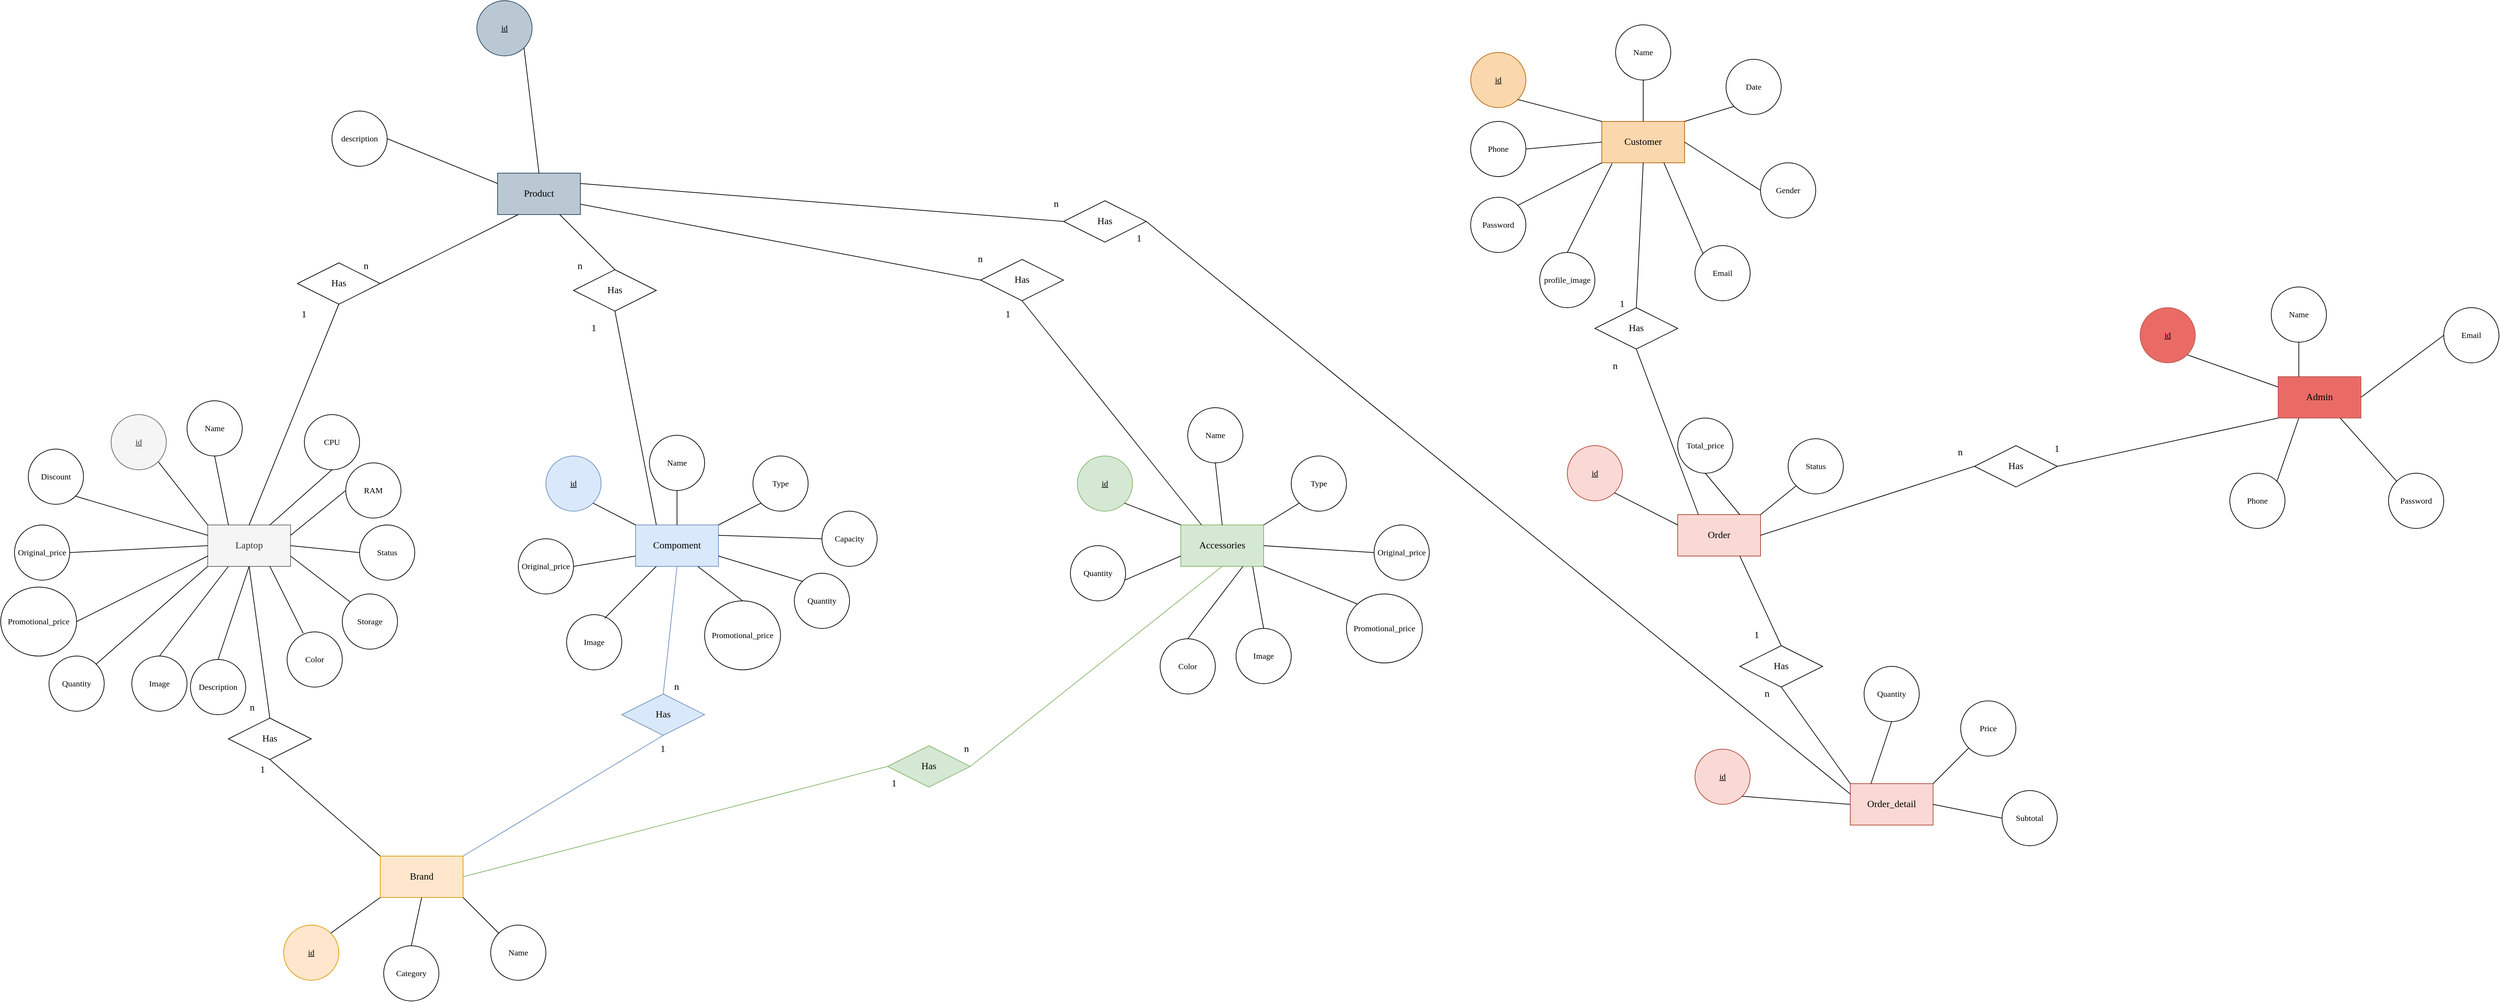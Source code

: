<mxfile version="26.2.14">
  <diagram name="Page-1" id="Sclz0jZE_Oql-sQ_gy0H">
    <mxGraphModel dx="4211" dy="2516" grid="1" gridSize="10" guides="1" tooltips="1" connect="1" arrows="1" fold="1" page="1" pageScale="1" pageWidth="850" pageHeight="1100" math="0" shadow="0">
      <root>
        <mxCell id="0" />
        <mxCell id="1" parent="0" />
        <mxCell id="-39aGfQmlGwq7Vqm4Gj2-2" value="Laptop" style="rounded=0;whiteSpace=wrap;html=1;fontFamily=Times New Roman;fontSize=14;fillColor=#f5f5f5;fontColor=#333333;strokeColor=#666666;" parent="1" vertex="1">
          <mxGeometry x="-620" y="620" width="120" height="60" as="geometry" />
        </mxCell>
        <mxCell id="-39aGfQmlGwq7Vqm4Gj2-3" value="Compoment" style="rounded=0;whiteSpace=wrap;html=1;fontFamily=Times New Roman;fontSize=14;fillColor=#dae8fc;strokeColor=#6c8ebf;" parent="1" vertex="1">
          <mxGeometry y="620" width="120" height="60" as="geometry" />
        </mxCell>
        <mxCell id="-39aGfQmlGwq7Vqm4Gj2-4" value="Accessories" style="rounded=0;whiteSpace=wrap;html=1;fontFamily=Times New Roman;fontSize=14;fillColor=#d5e8d4;strokeColor=#82b366;" parent="1" vertex="1">
          <mxGeometry x="790" y="620" width="120" height="60" as="geometry" />
        </mxCell>
        <mxCell id="-39aGfQmlGwq7Vqm4Gj2-5" value="Brand" style="rounded=0;whiteSpace=wrap;html=1;fontFamily=Times New Roman;fontSize=14;fillColor=#ffe6cc;strokeColor=#d79b00;" parent="1" vertex="1">
          <mxGeometry x="-370" y="1100" width="120" height="60" as="geometry" />
        </mxCell>
        <mxCell id="-39aGfQmlGwq7Vqm4Gj2-8" value="Customer" style="rounded=0;whiteSpace=wrap;html=1;fontFamily=Times New Roman;fontSize=14;fillColor=#fad7ac;strokeColor=#b46504;" parent="1" vertex="1">
          <mxGeometry x="1400" y="35" width="120" height="60" as="geometry" />
        </mxCell>
        <mxCell id="-39aGfQmlGwq7Vqm4Gj2-15" value="&lt;u&gt;id&lt;/u&gt;" style="ellipse;whiteSpace=wrap;html=1;align=center;fontFamily=Times New Roman;fillColor=#f5f5f5;fontColor=#333333;strokeColor=#666666;" parent="1" vertex="1">
          <mxGeometry x="-760" y="460" width="80" height="80" as="geometry" />
        </mxCell>
        <mxCell id="-39aGfQmlGwq7Vqm4Gj2-16" value="Name" style="ellipse;whiteSpace=wrap;html=1;align=center;fontFamily=Times New Roman;" parent="1" vertex="1">
          <mxGeometry x="-650" y="440" width="80" height="80" as="geometry" />
        </mxCell>
        <mxCell id="-39aGfQmlGwq7Vqm4Gj2-18" value="CPU" style="ellipse;whiteSpace=wrap;html=1;align=center;fontFamily=Times New Roman;" parent="1" vertex="1">
          <mxGeometry x="-480" y="460" width="80" height="80" as="geometry" />
        </mxCell>
        <mxCell id="-39aGfQmlGwq7Vqm4Gj2-19" value="RAM" style="ellipse;whiteSpace=wrap;html=1;align=center;fontFamily=Times New Roman;" parent="1" vertex="1">
          <mxGeometry x="-420" y="530" width="80" height="80" as="geometry" />
        </mxCell>
        <mxCell id="-39aGfQmlGwq7Vqm4Gj2-20" value="Storage" style="ellipse;whiteSpace=wrap;html=1;align=center;fontFamily=Times New Roman;" parent="1" vertex="1">
          <mxGeometry x="-425" y="720" width="80" height="80" as="geometry" />
        </mxCell>
        <mxCell id="-39aGfQmlGwq7Vqm4Gj2-21" value="Original_price" style="ellipse;whiteSpace=wrap;html=1;align=center;fontFamily=Times New Roman;" parent="1" vertex="1">
          <mxGeometry x="-900" y="620" width="80" height="80" as="geometry" />
        </mxCell>
        <mxCell id="-39aGfQmlGwq7Vqm4Gj2-22" value="Quantity" style="ellipse;whiteSpace=wrap;html=1;align=center;fontFamily=Times New Roman;" parent="1" vertex="1">
          <mxGeometry x="-850" y="810" width="80" height="80" as="geometry" />
        </mxCell>
        <mxCell id="-39aGfQmlGwq7Vqm4Gj2-23" value="&lt;u&gt;id&lt;/u&gt;" style="ellipse;whiteSpace=wrap;html=1;align=center;fontFamily=Times New Roman;fillColor=#dae8fc;strokeColor=#6c8ebf;" parent="1" vertex="1">
          <mxGeometry x="-130" y="520" width="80" height="80" as="geometry" />
        </mxCell>
        <mxCell id="-39aGfQmlGwq7Vqm4Gj2-24" value="Name" style="ellipse;whiteSpace=wrap;html=1;align=center;fontFamily=Times New Roman;" parent="1" vertex="1">
          <mxGeometry x="20" y="490" width="80" height="80" as="geometry" />
        </mxCell>
        <mxCell id="-39aGfQmlGwq7Vqm4Gj2-25" value="Type" style="ellipse;whiteSpace=wrap;html=1;align=center;fontFamily=Times New Roman;" parent="1" vertex="1">
          <mxGeometry x="170" y="520" width="80" height="80" as="geometry" />
        </mxCell>
        <mxCell id="-39aGfQmlGwq7Vqm4Gj2-26" value="Capacity" style="ellipse;whiteSpace=wrap;html=1;align=center;fontFamily=Times New Roman;" parent="1" vertex="1">
          <mxGeometry x="270" y="600" width="80" height="80" as="geometry" />
        </mxCell>
        <mxCell id="-39aGfQmlGwq7Vqm4Gj2-28" value="Quantity" style="ellipse;whiteSpace=wrap;html=1;align=center;fontFamily=Times New Roman;" parent="1" vertex="1">
          <mxGeometry x="230" y="690" width="80" height="80" as="geometry" />
        </mxCell>
        <mxCell id="-39aGfQmlGwq7Vqm4Gj2-30" value="&lt;u&gt;id&lt;/u&gt;" style="ellipse;whiteSpace=wrap;html=1;align=center;fontFamily=Times New Roman;fillColor=#d5e8d4;strokeColor=#82b366;" parent="1" vertex="1">
          <mxGeometry x="640" y="520" width="80" height="80" as="geometry" />
        </mxCell>
        <mxCell id="-39aGfQmlGwq7Vqm4Gj2-31" value="Name" style="ellipse;whiteSpace=wrap;html=1;align=center;fontFamily=Times New Roman;" parent="1" vertex="1">
          <mxGeometry x="800" y="450" width="80" height="80" as="geometry" />
        </mxCell>
        <mxCell id="-39aGfQmlGwq7Vqm4Gj2-32" value="Type" style="ellipse;whiteSpace=wrap;html=1;align=center;fontFamily=Times New Roman;" parent="1" vertex="1">
          <mxGeometry x="950" y="520" width="80" height="80" as="geometry" />
        </mxCell>
        <mxCell id="-39aGfQmlGwq7Vqm4Gj2-35" value="Quantity" style="ellipse;whiteSpace=wrap;html=1;align=center;fontFamily=Times New Roman;" parent="1" vertex="1">
          <mxGeometry x="630" y="650" width="80" height="80" as="geometry" />
        </mxCell>
        <mxCell id="-39aGfQmlGwq7Vqm4Gj2-36" value="&lt;u&gt;id&lt;/u&gt;" style="ellipse;whiteSpace=wrap;html=1;align=center;fontFamily=Times New Roman;fillColor=#ffe6cc;strokeColor=#d79b00;" parent="1" vertex="1">
          <mxGeometry x="-510" y="1200" width="80" height="80" as="geometry" />
        </mxCell>
        <mxCell id="-39aGfQmlGwq7Vqm4Gj2-37" value="Name" style="ellipse;whiteSpace=wrap;html=1;align=center;fontFamily=Times New Roman;" parent="1" vertex="1">
          <mxGeometry x="-210" y="1200" width="80" height="80" as="geometry" />
        </mxCell>
        <mxCell id="-39aGfQmlGwq7Vqm4Gj2-40" value="" style="endArrow=none;html=1;rounded=0;exitX=1;exitY=1;exitDx=0;exitDy=0;entryX=0;entryY=0;entryDx=0;entryDy=0;" parent="1" source="-39aGfQmlGwq7Vqm4Gj2-15" target="-39aGfQmlGwq7Vqm4Gj2-2" edge="1">
          <mxGeometry relative="1" as="geometry">
            <mxPoint x="80" y="900" as="sourcePoint" />
            <mxPoint x="240" y="900" as="targetPoint" />
          </mxGeometry>
        </mxCell>
        <mxCell id="-39aGfQmlGwq7Vqm4Gj2-41" value="" style="endArrow=none;html=1;rounded=0;exitX=0.5;exitY=1;exitDx=0;exitDy=0;entryX=0.25;entryY=0;entryDx=0;entryDy=0;" parent="1" source="-39aGfQmlGwq7Vqm4Gj2-16" target="-39aGfQmlGwq7Vqm4Gj2-2" edge="1">
          <mxGeometry relative="1" as="geometry">
            <mxPoint x="-702" y="578" as="sourcePoint" />
            <mxPoint x="-610" y="630" as="targetPoint" />
          </mxGeometry>
        </mxCell>
        <mxCell id="-39aGfQmlGwq7Vqm4Gj2-42" value="" style="endArrow=none;html=1;rounded=0;exitX=0.5;exitY=1;exitDx=0;exitDy=0;entryX=0.75;entryY=0;entryDx=0;entryDy=0;" parent="1" source="-39aGfQmlGwq7Vqm4Gj2-18" target="-39aGfQmlGwq7Vqm4Gj2-2" edge="1">
          <mxGeometry relative="1" as="geometry">
            <mxPoint x="-570" y="570" as="sourcePoint" />
            <mxPoint x="-580" y="630" as="targetPoint" />
          </mxGeometry>
        </mxCell>
        <mxCell id="-39aGfQmlGwq7Vqm4Gj2-43" value="" style="endArrow=none;html=1;rounded=0;exitX=0;exitY=0.5;exitDx=0;exitDy=0;entryX=1;entryY=0.25;entryDx=0;entryDy=0;" parent="1" source="-39aGfQmlGwq7Vqm4Gj2-19" target="-39aGfQmlGwq7Vqm4Gj2-2" edge="1">
          <mxGeometry relative="1" as="geometry">
            <mxPoint x="-430" y="570" as="sourcePoint" />
            <mxPoint x="-550" y="630" as="targetPoint" />
          </mxGeometry>
        </mxCell>
        <mxCell id="-39aGfQmlGwq7Vqm4Gj2-44" value="" style="endArrow=none;html=1;rounded=0;exitX=0;exitY=0;exitDx=0;exitDy=0;entryX=1;entryY=0.75;entryDx=0;entryDy=0;" parent="1" source="-39aGfQmlGwq7Vqm4Gj2-20" target="-39aGfQmlGwq7Vqm4Gj2-2" edge="1">
          <mxGeometry relative="1" as="geometry">
            <mxPoint x="-360" y="650" as="sourcePoint" />
            <mxPoint x="-490" y="645" as="targetPoint" />
          </mxGeometry>
        </mxCell>
        <mxCell id="-39aGfQmlGwq7Vqm4Gj2-45" value="" style="endArrow=none;html=1;rounded=0;exitX=1;exitY=0;exitDx=0;exitDy=0;entryX=0;entryY=1;entryDx=0;entryDy=0;" parent="1" source="-39aGfQmlGwq7Vqm4Gj2-22" target="-39aGfQmlGwq7Vqm4Gj2-2" edge="1">
          <mxGeometry relative="1" as="geometry">
            <mxPoint x="-403" y="742" as="sourcePoint" />
            <mxPoint x="-490" y="675" as="targetPoint" />
          </mxGeometry>
        </mxCell>
        <mxCell id="-39aGfQmlGwq7Vqm4Gj2-46" value="" style="endArrow=none;html=1;rounded=0;exitX=1;exitY=0.5;exitDx=0;exitDy=0;entryX=0;entryY=0.5;entryDx=0;entryDy=0;" parent="1" source="-39aGfQmlGwq7Vqm4Gj2-21" target="-39aGfQmlGwq7Vqm4Gj2-2" edge="1">
          <mxGeometry relative="1" as="geometry">
            <mxPoint x="-702" y="742" as="sourcePoint" />
            <mxPoint x="-610" y="690" as="targetPoint" />
          </mxGeometry>
        </mxCell>
        <mxCell id="-39aGfQmlGwq7Vqm4Gj2-47" value="" style="endArrow=none;html=1;rounded=0;exitX=0;exitY=0;exitDx=0;exitDy=0;entryX=0.5;entryY=1;entryDx=0;entryDy=0;" parent="1" source="-39aGfQmlGwq7Vqm4Gj2-5" target="-39aGfQmlGwq7Vqm4Gj2-50" edge="1">
          <mxGeometry relative="1" as="geometry">
            <mxPoint x="197" y="957" as="sourcePoint" />
            <mxPoint x="110" y="890" as="targetPoint" />
          </mxGeometry>
        </mxCell>
        <mxCell id="-39aGfQmlGwq7Vqm4Gj2-48" value="" style="endArrow=none;html=1;rounded=0;exitX=0;exitY=1;exitDx=0;exitDy=0;entryX=1;entryY=0;entryDx=0;entryDy=0;" parent="1" source="-39aGfQmlGwq7Vqm4Gj2-5" target="-39aGfQmlGwq7Vqm4Gj2-36" edge="1">
          <mxGeometry relative="1" as="geometry">
            <mxPoint x="207" y="967" as="sourcePoint" />
            <mxPoint x="120" y="900" as="targetPoint" />
          </mxGeometry>
        </mxCell>
        <mxCell id="-39aGfQmlGwq7Vqm4Gj2-49" value="" style="endArrow=none;html=1;rounded=0;exitX=1;exitY=1;exitDx=0;exitDy=0;entryX=0;entryY=0;entryDx=0;entryDy=0;" parent="1" source="-39aGfQmlGwq7Vqm4Gj2-5" target="-39aGfQmlGwq7Vqm4Gj2-37" edge="1">
          <mxGeometry relative="1" as="geometry">
            <mxPoint x="-360" y="1170" as="sourcePoint" />
            <mxPoint x="-432" y="1222" as="targetPoint" />
          </mxGeometry>
        </mxCell>
        <mxCell id="-39aGfQmlGwq7Vqm4Gj2-50" value="Has" style="shape=rhombus;perimeter=rhombusPerimeter;whiteSpace=wrap;html=1;align=center;fontFamily=Times New Roman;fontSize=14;" parent="1" vertex="1">
          <mxGeometry x="-590" y="900" width="120" height="60" as="geometry" />
        </mxCell>
        <mxCell id="-39aGfQmlGwq7Vqm4Gj2-51" value="" style="endArrow=none;html=1;rounded=0;exitX=0.5;exitY=0;exitDx=0;exitDy=0;entryX=0.5;entryY=1;entryDx=0;entryDy=0;" parent="1" source="-39aGfQmlGwq7Vqm4Gj2-50" target="-39aGfQmlGwq7Vqm4Gj2-2" edge="1">
          <mxGeometry relative="1" as="geometry">
            <mxPoint x="207" y="967" as="sourcePoint" />
            <mxPoint x="120" y="900" as="targetPoint" />
          </mxGeometry>
        </mxCell>
        <mxCell id="-39aGfQmlGwq7Vqm4Gj2-53" value="n" style="text;strokeColor=none;fillColor=none;spacingLeft=4;spacingRight=4;overflow=hidden;rotatable=0;points=[[0,0.5],[1,0.5]];portConstraint=eastwest;fontSize=14;whiteSpace=wrap;html=1;fontFamily=Times New Roman;" parent="1" vertex="1">
          <mxGeometry x="-565" y="870" width="40" height="30" as="geometry" />
        </mxCell>
        <mxCell id="-39aGfQmlGwq7Vqm4Gj2-54" value="1" style="text;strokeColor=none;fillColor=none;spacingLeft=4;spacingRight=4;overflow=hidden;rotatable=0;points=[[0,0.5],[1,0.5]];portConstraint=eastwest;fontSize=14;whiteSpace=wrap;html=1;fontFamily=Times New Roman;" parent="1" vertex="1">
          <mxGeometry x="-550" y="960" width="40" height="30" as="geometry" />
        </mxCell>
        <mxCell id="-39aGfQmlGwq7Vqm4Gj2-64" value="" style="endArrow=none;html=1;rounded=0;entryX=1;entryY=1;entryDx=0;entryDy=0;exitX=0;exitY=0;exitDx=0;exitDy=0;" parent="1" source="-39aGfQmlGwq7Vqm4Gj2-3" target="-39aGfQmlGwq7Vqm4Gj2-23" edge="1">
          <mxGeometry relative="1" as="geometry">
            <mxPoint x="435" y="1049.5" as="sourcePoint" />
            <mxPoint x="207" y="830.5" as="targetPoint" />
          </mxGeometry>
        </mxCell>
        <mxCell id="-39aGfQmlGwq7Vqm4Gj2-65" value="" style="endArrow=none;html=1;rounded=0;entryX=0.5;entryY=1;entryDx=0;entryDy=0;exitX=0.5;exitY=0;exitDx=0;exitDy=0;" parent="1" source="-39aGfQmlGwq7Vqm4Gj2-3" target="-39aGfQmlGwq7Vqm4Gj2-24" edge="1">
          <mxGeometry relative="1" as="geometry">
            <mxPoint x="10" y="630" as="sourcePoint" />
            <mxPoint x="-52" y="598" as="targetPoint" />
          </mxGeometry>
        </mxCell>
        <mxCell id="-39aGfQmlGwq7Vqm4Gj2-66" value="" style="endArrow=none;html=1;rounded=0;entryX=0;entryY=1;entryDx=0;entryDy=0;exitX=1;exitY=0;exitDx=0;exitDy=0;" parent="1" source="-39aGfQmlGwq7Vqm4Gj2-3" target="-39aGfQmlGwq7Vqm4Gj2-25" edge="1">
          <mxGeometry relative="1" as="geometry">
            <mxPoint x="70" y="630" as="sourcePoint" />
            <mxPoint x="70" y="580" as="targetPoint" />
          </mxGeometry>
        </mxCell>
        <mxCell id="-39aGfQmlGwq7Vqm4Gj2-67" value="" style="endArrow=none;html=1;rounded=0;entryX=0;entryY=0.5;entryDx=0;entryDy=0;exitX=1;exitY=0.25;exitDx=0;exitDy=0;" parent="1" source="-39aGfQmlGwq7Vqm4Gj2-3" target="-39aGfQmlGwq7Vqm4Gj2-26" edge="1">
          <mxGeometry relative="1" as="geometry">
            <mxPoint x="130" y="630" as="sourcePoint" />
            <mxPoint x="192" y="598" as="targetPoint" />
          </mxGeometry>
        </mxCell>
        <mxCell id="-39aGfQmlGwq7Vqm4Gj2-68" value="" style="endArrow=none;html=1;rounded=0;entryX=0;entryY=0;entryDx=0;entryDy=0;exitX=1;exitY=0.75;exitDx=0;exitDy=0;" parent="1" source="-39aGfQmlGwq7Vqm4Gj2-3" target="-39aGfQmlGwq7Vqm4Gj2-28" edge="1">
          <mxGeometry relative="1" as="geometry">
            <mxPoint x="130" y="645" as="sourcePoint" />
            <mxPoint x="280" y="650" as="targetPoint" />
          </mxGeometry>
        </mxCell>
        <mxCell id="-39aGfQmlGwq7Vqm4Gj2-69" value="" style="endArrow=none;html=1;rounded=0;entryX=0;entryY=0.75;entryDx=0;entryDy=0;exitX=1;exitY=0.5;exitDx=0;exitDy=0;" parent="1" source="AOWzfmbm2vQC0sfhRamE-1" target="-39aGfQmlGwq7Vqm4Gj2-3" edge="1">
          <mxGeometry relative="1" as="geometry">
            <mxPoint x="-80" y="680" as="sourcePoint" />
            <mxPoint x="252" y="712" as="targetPoint" />
          </mxGeometry>
        </mxCell>
        <mxCell id="-39aGfQmlGwq7Vqm4Gj2-70" value="" style="endArrow=none;html=1;rounded=0;exitX=0.5;exitY=1;exitDx=0;exitDy=0;entryX=1;entryY=0;entryDx=0;entryDy=0;fillColor=#dae8fc;strokeColor=#6c8ebf;" parent="1" source="-39aGfQmlGwq7Vqm4Gj2-71" target="-39aGfQmlGwq7Vqm4Gj2-5" edge="1">
          <mxGeometry relative="1" as="geometry">
            <mxPoint x="435" y="1049.5" as="sourcePoint" />
            <mxPoint x="207" y="890" as="targetPoint" />
          </mxGeometry>
        </mxCell>
        <mxCell id="-39aGfQmlGwq7Vqm4Gj2-71" value="Has" style="shape=rhombus;perimeter=rhombusPerimeter;whiteSpace=wrap;html=1;align=center;fontFamily=Times New Roman;fontSize=14;fillColor=#dae8fc;strokeColor=#6c8ebf;" parent="1" vertex="1">
          <mxGeometry x="-20" y="865" width="120" height="60" as="geometry" />
        </mxCell>
        <mxCell id="-39aGfQmlGwq7Vqm4Gj2-72" value="" style="endArrow=none;html=1;rounded=0;entryX=0.5;entryY=1;entryDx=0;entryDy=0;exitX=0.5;exitY=0;exitDx=0;exitDy=0;fillColor=#dae8fc;strokeColor=#6c8ebf;" parent="1" source="-39aGfQmlGwq7Vqm4Gj2-71" target="-39aGfQmlGwq7Vqm4Gj2-3" edge="1">
          <mxGeometry relative="1" as="geometry">
            <mxPoint x="435" y="1049.5" as="sourcePoint" />
            <mxPoint x="207" y="830.5" as="targetPoint" />
          </mxGeometry>
        </mxCell>
        <mxCell id="-39aGfQmlGwq7Vqm4Gj2-73" value="1" style="text;strokeColor=none;fillColor=none;spacingLeft=4;spacingRight=4;overflow=hidden;rotatable=0;points=[[0,0.5],[1,0.5]];portConstraint=eastwest;fontSize=14;whiteSpace=wrap;html=1;fontFamily=Times New Roman;" parent="1" vertex="1">
          <mxGeometry x="30" y="930" width="40" height="30" as="geometry" />
        </mxCell>
        <mxCell id="-39aGfQmlGwq7Vqm4Gj2-74" value="n" style="text;strokeColor=none;fillColor=none;spacingLeft=4;spacingRight=4;overflow=hidden;rotatable=0;points=[[0,0.5],[1,0.5]];portConstraint=eastwest;fontSize=14;whiteSpace=wrap;html=1;fontFamily=Times New Roman;" parent="1" vertex="1">
          <mxGeometry x="50" y="840" width="40" height="30" as="geometry" />
        </mxCell>
        <mxCell id="-39aGfQmlGwq7Vqm4Gj2-75" value="" style="endArrow=none;html=1;rounded=0;entryX=1;entryY=1;entryDx=0;entryDy=0;exitX=0;exitY=0;exitDx=0;exitDy=0;" parent="1" source="-39aGfQmlGwq7Vqm4Gj2-4" target="-39aGfQmlGwq7Vqm4Gj2-30" edge="1">
          <mxGeometry relative="1" as="geometry">
            <mxPoint x="435" y="1049.5" as="sourcePoint" />
            <mxPoint x="207" y="830.5" as="targetPoint" />
          </mxGeometry>
        </mxCell>
        <mxCell id="-39aGfQmlGwq7Vqm4Gj2-76" value="" style="endArrow=none;html=1;rounded=0;entryX=0.5;entryY=1;entryDx=0;entryDy=0;exitX=0.5;exitY=0;exitDx=0;exitDy=0;" parent="1" source="-39aGfQmlGwq7Vqm4Gj2-4" target="-39aGfQmlGwq7Vqm4Gj2-31" edge="1">
          <mxGeometry relative="1" as="geometry">
            <mxPoint x="820" y="620" as="sourcePoint" />
            <mxPoint x="718" y="598" as="targetPoint" />
          </mxGeometry>
        </mxCell>
        <mxCell id="-39aGfQmlGwq7Vqm4Gj2-77" value="" style="endArrow=none;html=1;rounded=0;entryX=0;entryY=1;entryDx=0;entryDy=0;exitX=1;exitY=0;exitDx=0;exitDy=0;" parent="1" source="-39aGfQmlGwq7Vqm4Gj2-4" target="-39aGfQmlGwq7Vqm4Gj2-32" edge="1">
          <mxGeometry relative="1" as="geometry">
            <mxPoint x="830" y="630" as="sourcePoint" />
            <mxPoint x="850" y="540" as="targetPoint" />
          </mxGeometry>
        </mxCell>
        <mxCell id="-39aGfQmlGwq7Vqm4Gj2-78" value="" style="endArrow=none;html=1;rounded=0;entryX=0;entryY=0.5;entryDx=0;entryDy=0;exitX=1;exitY=0.5;exitDx=0;exitDy=0;" parent="1" source="-39aGfQmlGwq7Vqm4Gj2-4" target="AOWzfmbm2vQC0sfhRamE-4" edge="1">
          <mxGeometry relative="1" as="geometry">
            <mxPoint x="920" y="630" as="sourcePoint" />
            <mxPoint x="1000.0" y="680" as="targetPoint" />
          </mxGeometry>
        </mxCell>
        <mxCell id="-39aGfQmlGwq7Vqm4Gj2-79" value="" style="endArrow=none;html=1;rounded=0;entryX=0;entryY=0.75;entryDx=0;entryDy=0;exitX=0.983;exitY=0.625;exitDx=0;exitDy=0;exitPerimeter=0;" parent="1" source="-39aGfQmlGwq7Vqm4Gj2-35" target="-39aGfQmlGwq7Vqm4Gj2-4" edge="1">
          <mxGeometry relative="1" as="geometry">
            <mxPoint x="920" y="660" as="sourcePoint" />
            <mxPoint x="1010" y="690" as="targetPoint" />
          </mxGeometry>
        </mxCell>
        <mxCell id="-39aGfQmlGwq7Vqm4Gj2-80" value="" style="endArrow=none;html=1;rounded=0;entryX=1;entryY=0.5;entryDx=0;entryDy=0;exitX=0;exitY=0.5;exitDx=0;exitDy=0;fillColor=#d5e8d4;strokeColor=#82b366;" parent="1" source="-39aGfQmlGwq7Vqm4Gj2-81" target="-39aGfQmlGwq7Vqm4Gj2-5" edge="1">
          <mxGeometry relative="1" as="geometry">
            <mxPoint x="538" y="1219" as="sourcePoint" />
            <mxPoint x="310" y="1000" as="targetPoint" />
          </mxGeometry>
        </mxCell>
        <mxCell id="-39aGfQmlGwq7Vqm4Gj2-81" value="Has" style="shape=rhombus;perimeter=rhombusPerimeter;whiteSpace=wrap;html=1;align=center;fontFamily=Times New Roman;fontSize=14;fillColor=#d5e8d4;strokeColor=#82b366;" parent="1" vertex="1">
          <mxGeometry x="365" y="940" width="120" height="60" as="geometry" />
        </mxCell>
        <mxCell id="-39aGfQmlGwq7Vqm4Gj2-82" value="" style="endArrow=none;html=1;rounded=0;entryX=1;entryY=0.5;entryDx=0;entryDy=0;exitX=0.5;exitY=1;exitDx=0;exitDy=0;fillColor=#d5e8d4;strokeColor=#82b366;" parent="1" source="-39aGfQmlGwq7Vqm4Gj2-4" target="-39aGfQmlGwq7Vqm4Gj2-81" edge="1">
          <mxGeometry relative="1" as="geometry">
            <mxPoint x="1090" y="1290" as="sourcePoint" />
            <mxPoint x="862" y="1071" as="targetPoint" />
          </mxGeometry>
        </mxCell>
        <mxCell id="-39aGfQmlGwq7Vqm4Gj2-85" value="" style="endArrow=none;html=1;rounded=0;entryX=1;entryY=1;entryDx=0;entryDy=0;exitX=0;exitY=0.5;exitDx=0;exitDy=0;" parent="1" source="4Ifun2rpdEGk2oc76qXA-31" target="4Ifun2rpdEGk2oc76qXA-32" edge="1">
          <mxGeometry relative="1" as="geometry">
            <mxPoint x="2279" y="1644" as="sourcePoint" />
            <mxPoint x="2061" y="1275" as="targetPoint" />
          </mxGeometry>
        </mxCell>
        <mxCell id="-39aGfQmlGwq7Vqm4Gj2-86" value="1" style="text;strokeColor=none;fillColor=none;spacingLeft=4;spacingRight=4;overflow=hidden;rotatable=0;points=[[0,0.5],[1,0.5]];portConstraint=eastwest;fontSize=14;whiteSpace=wrap;html=1;fontFamily=Times New Roman;" parent="1" vertex="1">
          <mxGeometry x="365" y="980" width="40" height="30" as="geometry" />
        </mxCell>
        <mxCell id="-39aGfQmlGwq7Vqm4Gj2-87" value="n" style="text;strokeColor=none;fillColor=none;spacingLeft=4;spacingRight=4;overflow=hidden;rotatable=0;points=[[0,0.5],[1,0.5]];portConstraint=eastwest;fontSize=14;whiteSpace=wrap;html=1;fontFamily=Times New Roman;" parent="1" vertex="1">
          <mxGeometry x="470" y="930" width="40" height="30" as="geometry" />
        </mxCell>
        <mxCell id="-39aGfQmlGwq7Vqm4Gj2-118" value="&lt;u&gt;id&lt;/u&gt;" style="ellipse;whiteSpace=wrap;html=1;align=center;fontFamily=Times New Roman;fillColor=#fad7ac;strokeColor=#b46504;" parent="1" vertex="1">
          <mxGeometry x="1210" y="-65" width="80" height="80" as="geometry" />
        </mxCell>
        <mxCell id="4Ifun2rpdEGk2oc76qXA-1" value="Name" style="ellipse;whiteSpace=wrap;html=1;align=center;fontFamily=Times New Roman;" parent="1" vertex="1">
          <mxGeometry x="1420" y="-105" width="80" height="80" as="geometry" />
        </mxCell>
        <mxCell id="4Ifun2rpdEGk2oc76qXA-2" value="Date" style="ellipse;whiteSpace=wrap;html=1;align=center;fontFamily=Times New Roman;" parent="1" vertex="1">
          <mxGeometry x="1580" y="-55" width="80" height="80" as="geometry" />
        </mxCell>
        <mxCell id="4Ifun2rpdEGk2oc76qXA-3" value="Gender" style="ellipse;whiteSpace=wrap;html=1;align=center;fontFamily=Times New Roman;" parent="1" vertex="1">
          <mxGeometry x="1630" y="95" width="80" height="80" as="geometry" />
        </mxCell>
        <mxCell id="4Ifun2rpdEGk2oc76qXA-4" value="Email" style="ellipse;whiteSpace=wrap;html=1;align=center;fontFamily=Times New Roman;" parent="1" vertex="1">
          <mxGeometry x="1535" y="215" width="80" height="80" as="geometry" />
        </mxCell>
        <mxCell id="4Ifun2rpdEGk2oc76qXA-5" value="Password" style="ellipse;whiteSpace=wrap;html=1;align=center;fontFamily=Times New Roman;" parent="1" vertex="1">
          <mxGeometry x="1210" y="145" width="80" height="80" as="geometry" />
        </mxCell>
        <mxCell id="4Ifun2rpdEGk2oc76qXA-6" value="" style="endArrow=none;html=1;rounded=0;exitX=1;exitY=1;exitDx=0;exitDy=0;entryX=0;entryY=0;entryDx=0;entryDy=0;" parent="1" source="-39aGfQmlGwq7Vqm4Gj2-118" target="-39aGfQmlGwq7Vqm4Gj2-8" edge="1">
          <mxGeometry width="50" height="50" relative="1" as="geometry">
            <mxPoint x="1690" y="215" as="sourcePoint" />
            <mxPoint x="1740" y="165" as="targetPoint" />
          </mxGeometry>
        </mxCell>
        <mxCell id="4Ifun2rpdEGk2oc76qXA-7" value="" style="endArrow=none;html=1;rounded=0;exitX=0.5;exitY=1;exitDx=0;exitDy=0;entryX=0.5;entryY=0;entryDx=0;entryDy=0;" parent="1" source="4Ifun2rpdEGk2oc76qXA-1" target="-39aGfQmlGwq7Vqm4Gj2-8" edge="1">
          <mxGeometry width="50" height="50" relative="1" as="geometry">
            <mxPoint x="1288" y="13" as="sourcePoint" />
            <mxPoint x="1410" y="45" as="targetPoint" />
          </mxGeometry>
        </mxCell>
        <mxCell id="4Ifun2rpdEGk2oc76qXA-8" value="" style="endArrow=none;html=1;rounded=0;exitX=0;exitY=1;exitDx=0;exitDy=0;entryX=1;entryY=0;entryDx=0;entryDy=0;" parent="1" source="4Ifun2rpdEGk2oc76qXA-2" target="-39aGfQmlGwq7Vqm4Gj2-8" edge="1">
          <mxGeometry width="50" height="50" relative="1" as="geometry">
            <mxPoint x="1470" y="-15" as="sourcePoint" />
            <mxPoint x="1470" y="45" as="targetPoint" />
          </mxGeometry>
        </mxCell>
        <mxCell id="4Ifun2rpdEGk2oc76qXA-9" value="" style="endArrow=none;html=1;rounded=0;exitX=0;exitY=0.5;exitDx=0;exitDy=0;entryX=1;entryY=0.5;entryDx=0;entryDy=0;" parent="1" source="4Ifun2rpdEGk2oc76qXA-3" target="-39aGfQmlGwq7Vqm4Gj2-8" edge="1">
          <mxGeometry width="50" height="50" relative="1" as="geometry">
            <mxPoint x="1602" y="23" as="sourcePoint" />
            <mxPoint x="1530" y="45" as="targetPoint" />
          </mxGeometry>
        </mxCell>
        <mxCell id="4Ifun2rpdEGk2oc76qXA-10" value="" style="endArrow=none;html=1;rounded=0;exitX=0;exitY=0;exitDx=0;exitDy=0;entryX=0.75;entryY=1;entryDx=0;entryDy=0;" parent="1" source="4Ifun2rpdEGk2oc76qXA-4" target="-39aGfQmlGwq7Vqm4Gj2-8" edge="1">
          <mxGeometry width="50" height="50" relative="1" as="geometry">
            <mxPoint x="1640" y="145" as="sourcePoint" />
            <mxPoint x="1530" y="75" as="targetPoint" />
          </mxGeometry>
        </mxCell>
        <mxCell id="4Ifun2rpdEGk2oc76qXA-11" value="" style="endArrow=none;html=1;rounded=0;exitX=1;exitY=0;exitDx=0;exitDy=0;entryX=0;entryY=1;entryDx=0;entryDy=0;" parent="1" source="4Ifun2rpdEGk2oc76qXA-5" target="-39aGfQmlGwq7Vqm4Gj2-8" edge="1">
          <mxGeometry width="50" height="50" relative="1" as="geometry">
            <mxPoint x="1557" y="237" as="sourcePoint" />
            <mxPoint x="1500" y="105" as="targetPoint" />
          </mxGeometry>
        </mxCell>
        <mxCell id="4Ifun2rpdEGk2oc76qXA-22" value="Order" style="rounded=0;whiteSpace=wrap;html=1;fontFamily=Times New Roman;fontSize=14;fillColor=#fad9d5;strokeColor=#ae4132;" parent="1" vertex="1">
          <mxGeometry x="1510" y="605" width="120" height="60" as="geometry" />
        </mxCell>
        <mxCell id="4Ifun2rpdEGk2oc76qXA-23" value="&lt;u&gt;id&lt;/u&gt;" style="ellipse;whiteSpace=wrap;html=1;align=center;fontFamily=Times New Roman;fillColor=#fad9d5;strokeColor=#ae4132;" parent="1" vertex="1">
          <mxGeometry x="1350" y="505" width="80" height="80" as="geometry" />
        </mxCell>
        <mxCell id="4Ifun2rpdEGk2oc76qXA-24" value="Total_price" style="ellipse;whiteSpace=wrap;html=1;align=center;fontFamily=Times New Roman;" parent="1" vertex="1">
          <mxGeometry x="1510" y="465" width="80" height="80" as="geometry" />
        </mxCell>
        <mxCell id="4Ifun2rpdEGk2oc76qXA-25" value="Status" style="ellipse;whiteSpace=wrap;html=1;align=center;fontFamily=Times New Roman;" parent="1" vertex="1">
          <mxGeometry x="1670" y="495" width="80" height="80" as="geometry" />
        </mxCell>
        <mxCell id="4Ifun2rpdEGk2oc76qXA-27" value="" style="endArrow=none;html=1;rounded=0;entryX=0;entryY=0.25;entryDx=0;entryDy=0;exitX=1;exitY=1;exitDx=0;exitDy=0;" parent="1" source="4Ifun2rpdEGk2oc76qXA-23" target="4Ifun2rpdEGk2oc76qXA-22" edge="1">
          <mxGeometry relative="1" as="geometry">
            <mxPoint x="1270" y="115" as="sourcePoint" />
            <mxPoint x="1238" y="207" as="targetPoint" />
          </mxGeometry>
        </mxCell>
        <mxCell id="4Ifun2rpdEGk2oc76qXA-28" value="" style="endArrow=none;html=1;rounded=0;entryX=0.75;entryY=0;entryDx=0;entryDy=0;exitX=0.5;exitY=1;exitDx=0;exitDy=0;" parent="1" source="4Ifun2rpdEGk2oc76qXA-24" target="4Ifun2rpdEGk2oc76qXA-22" edge="1">
          <mxGeometry relative="1" as="geometry">
            <mxPoint x="1428" y="583" as="sourcePoint" />
            <mxPoint x="1520" y="630" as="targetPoint" />
          </mxGeometry>
        </mxCell>
        <mxCell id="4Ifun2rpdEGk2oc76qXA-29" value="" style="endArrow=none;html=1;rounded=0;entryX=1;entryY=0;entryDx=0;entryDy=0;exitX=0;exitY=1;exitDx=0;exitDy=0;" parent="1" source="4Ifun2rpdEGk2oc76qXA-25" target="4Ifun2rpdEGk2oc76qXA-22" edge="1">
          <mxGeometry relative="1" as="geometry">
            <mxPoint x="1560" y="555" as="sourcePoint" />
            <mxPoint x="1550" y="615" as="targetPoint" />
          </mxGeometry>
        </mxCell>
        <mxCell id="4Ifun2rpdEGk2oc76qXA-31" value="Order_detail" style="rounded=0;whiteSpace=wrap;html=1;fontFamily=Times New Roman;fontSize=14;fillColor=#fad9d5;strokeColor=#ae4132;" parent="1" vertex="1">
          <mxGeometry x="1760" y="995" width="120" height="60" as="geometry" />
        </mxCell>
        <mxCell id="4Ifun2rpdEGk2oc76qXA-32" value="&lt;u&gt;id&lt;/u&gt;" style="ellipse;whiteSpace=wrap;html=1;align=center;fontFamily=Times New Roman;fillColor=#fad9d5;strokeColor=#ae4132;" parent="1" vertex="1">
          <mxGeometry x="1535" y="945" width="80" height="80" as="geometry" />
        </mxCell>
        <mxCell id="jobSdDcgXIxMQ2wzm1uD-1" value="Quantity" style="ellipse;whiteSpace=wrap;html=1;align=center;fontFamily=Times New Roman;" parent="1" vertex="1">
          <mxGeometry x="1780" y="825" width="80" height="80" as="geometry" />
        </mxCell>
        <mxCell id="jobSdDcgXIxMQ2wzm1uD-2" value="Price" style="ellipse;whiteSpace=wrap;html=1;align=center;fontFamily=Times New Roman;" parent="1" vertex="1">
          <mxGeometry x="1920" y="875" width="80" height="80" as="geometry" />
        </mxCell>
        <mxCell id="jobSdDcgXIxMQ2wzm1uD-3" value="Subtotal" style="ellipse;whiteSpace=wrap;html=1;align=center;fontFamily=Times New Roman;" parent="1" vertex="1">
          <mxGeometry x="1980" y="1005" width="80" height="80" as="geometry" />
        </mxCell>
        <mxCell id="jobSdDcgXIxMQ2wzm1uD-4" value="" style="endArrow=none;html=1;rounded=0;entryX=0.5;entryY=1;entryDx=0;entryDy=0;exitX=0.25;exitY=0;exitDx=0;exitDy=0;" parent="1" source="4Ifun2rpdEGk2oc76qXA-31" target="jobSdDcgXIxMQ2wzm1uD-1" edge="1">
          <mxGeometry relative="1" as="geometry">
            <mxPoint x="1770" y="1035" as="sourcePoint" />
            <mxPoint x="1648" y="973" as="targetPoint" />
          </mxGeometry>
        </mxCell>
        <mxCell id="jobSdDcgXIxMQ2wzm1uD-5" value="" style="endArrow=none;html=1;rounded=0;entryX=0;entryY=1;entryDx=0;entryDy=0;exitX=1;exitY=0;exitDx=0;exitDy=0;" parent="1" source="4Ifun2rpdEGk2oc76qXA-31" target="jobSdDcgXIxMQ2wzm1uD-2" edge="1">
          <mxGeometry relative="1" as="geometry">
            <mxPoint x="1800" y="1005" as="sourcePoint" />
            <mxPoint x="1810" y="945" as="targetPoint" />
          </mxGeometry>
        </mxCell>
        <mxCell id="jobSdDcgXIxMQ2wzm1uD-6" value="" style="endArrow=none;html=1;rounded=0;entryX=0;entryY=0.5;entryDx=0;entryDy=0;exitX=1;exitY=0.5;exitDx=0;exitDy=0;" parent="1" source="4Ifun2rpdEGk2oc76qXA-31" target="jobSdDcgXIxMQ2wzm1uD-3" edge="1">
          <mxGeometry relative="1" as="geometry">
            <mxPoint x="1890" y="1005" as="sourcePoint" />
            <mxPoint x="1942" y="953" as="targetPoint" />
          </mxGeometry>
        </mxCell>
        <mxCell id="jobSdDcgXIxMQ2wzm1uD-8" value="Has" style="shape=rhombus;perimeter=rhombusPerimeter;whiteSpace=wrap;html=1;align=center;fontFamily=Times New Roman;fontSize=14;" parent="1" vertex="1">
          <mxGeometry x="1600" y="795" width="120" height="60" as="geometry" />
        </mxCell>
        <mxCell id="jobSdDcgXIxMQ2wzm1uD-9" value="" style="endArrow=none;html=1;rounded=0;exitX=0.5;exitY=0;exitDx=0;exitDy=0;entryX=0.75;entryY=1;entryDx=0;entryDy=0;" parent="1" source="jobSdDcgXIxMQ2wzm1uD-8" target="4Ifun2rpdEGk2oc76qXA-22" edge="1">
          <mxGeometry relative="1" as="geometry">
            <mxPoint x="1200" y="615" as="sourcePoint" />
            <mxPoint x="1360" y="615" as="targetPoint" />
          </mxGeometry>
        </mxCell>
        <mxCell id="jobSdDcgXIxMQ2wzm1uD-10" value="" style="endArrow=none;html=1;rounded=0;exitX=0;exitY=0;exitDx=0;exitDy=0;entryX=0.5;entryY=1;entryDx=0;entryDy=0;" parent="1" source="4Ifun2rpdEGk2oc76qXA-31" target="jobSdDcgXIxMQ2wzm1uD-8" edge="1">
          <mxGeometry relative="1" as="geometry">
            <mxPoint x="1670" y="805" as="sourcePoint" />
            <mxPoint x="1610" y="675" as="targetPoint" />
          </mxGeometry>
        </mxCell>
        <mxCell id="jobSdDcgXIxMQ2wzm1uD-11" value="1" style="text;strokeColor=none;fillColor=none;spacingLeft=4;spacingRight=4;overflow=hidden;rotatable=0;points=[[0,0.5],[1,0.5]];portConstraint=eastwest;fontSize=14;whiteSpace=wrap;html=1;fontFamily=Times New Roman;" parent="1" vertex="1">
          <mxGeometry x="1615" y="765" width="40" height="30" as="geometry" />
        </mxCell>
        <mxCell id="jobSdDcgXIxMQ2wzm1uD-12" value="n" style="text;strokeColor=none;fillColor=none;spacingLeft=4;spacingRight=4;overflow=hidden;rotatable=0;points=[[0,0.5],[1,0.5]];portConstraint=eastwest;fontSize=14;whiteSpace=wrap;html=1;fontFamily=Times New Roman;" parent="1" vertex="1">
          <mxGeometry x="1630" y="850" width="40" height="30" as="geometry" />
        </mxCell>
        <mxCell id="jobSdDcgXIxMQ2wzm1uD-13" value="Has" style="shape=rhombus;perimeter=rhombusPerimeter;whiteSpace=wrap;html=1;align=center;fontFamily=Times New Roman;fontSize=14;" parent="1" vertex="1">
          <mxGeometry x="1390" y="305" width="120" height="60" as="geometry" />
        </mxCell>
        <mxCell id="jobSdDcgXIxMQ2wzm1uD-14" value="" style="endArrow=none;html=1;rounded=0;exitX=0.5;exitY=0;exitDx=0;exitDy=0;entryX=0.5;entryY=1;entryDx=0;entryDy=0;" parent="1" source="jobSdDcgXIxMQ2wzm1uD-13" target="-39aGfQmlGwq7Vqm4Gj2-8" edge="1">
          <mxGeometry relative="1" as="geometry">
            <mxPoint x="1670" y="805" as="sourcePoint" />
            <mxPoint x="1610" y="675" as="targetPoint" />
          </mxGeometry>
        </mxCell>
        <mxCell id="jobSdDcgXIxMQ2wzm1uD-15" value="" style="endArrow=none;html=1;rounded=0;exitX=0.25;exitY=0;exitDx=0;exitDy=0;entryX=0.5;entryY=1;entryDx=0;entryDy=0;" parent="1" source="4Ifun2rpdEGk2oc76qXA-22" target="jobSdDcgXIxMQ2wzm1uD-13" edge="1">
          <mxGeometry relative="1" as="geometry">
            <mxPoint x="1770" y="1005" as="sourcePoint" />
            <mxPoint x="1670" y="865" as="targetPoint" />
          </mxGeometry>
        </mxCell>
        <mxCell id="jobSdDcgXIxMQ2wzm1uD-16" value="1" style="text;strokeColor=none;fillColor=none;spacingLeft=4;spacingRight=4;overflow=hidden;rotatable=0;points=[[0,0.5],[1,0.5]];portConstraint=eastwest;fontSize=14;whiteSpace=wrap;html=1;fontFamily=Times New Roman;" parent="1" vertex="1">
          <mxGeometry x="1420" y="285" width="40" height="30" as="geometry" />
        </mxCell>
        <mxCell id="jobSdDcgXIxMQ2wzm1uD-17" value="n" style="text;strokeColor=none;fillColor=none;spacingLeft=4;spacingRight=4;overflow=hidden;rotatable=0;points=[[0,0.5],[1,0.5]];portConstraint=eastwest;fontSize=14;whiteSpace=wrap;html=1;fontFamily=Times New Roman;" parent="1" vertex="1">
          <mxGeometry x="1410" y="375" width="40" height="30" as="geometry" />
        </mxCell>
        <mxCell id="Ps72x_CAPzIs01cWg0P3-1" value="Image" style="ellipse;whiteSpace=wrap;html=1;align=center;fontFamily=Times New Roman;" parent="1" vertex="1">
          <mxGeometry x="-730" y="810" width="80" height="80" as="geometry" />
        </mxCell>
        <mxCell id="Ps72x_CAPzIs01cWg0P3-2" value="" style="endArrow=none;html=1;rounded=0;exitX=0.5;exitY=0;exitDx=0;exitDy=0;entryX=0.25;entryY=1;entryDx=0;entryDy=0;" parent="1" source="Ps72x_CAPzIs01cWg0P3-1" target="-39aGfQmlGwq7Vqm4Gj2-2" edge="1">
          <mxGeometry relative="1" as="geometry">
            <mxPoint x="-702" y="742" as="sourcePoint" />
            <mxPoint x="-610" y="690" as="targetPoint" />
          </mxGeometry>
        </mxCell>
        <mxCell id="Ps72x_CAPzIs01cWg0P3-4" value="Image" style="ellipse;whiteSpace=wrap;html=1;align=center;fontFamily=Times New Roman;" parent="1" vertex="1">
          <mxGeometry x="-100" y="750" width="80" height="80" as="geometry" />
        </mxCell>
        <mxCell id="Ps72x_CAPzIs01cWg0P3-5" value="" style="endArrow=none;html=1;rounded=0;exitX=0.688;exitY=0.067;exitDx=0;exitDy=0;entryX=0.25;entryY=1;entryDx=0;entryDy=0;exitPerimeter=0;" parent="1" source="Ps72x_CAPzIs01cWg0P3-4" target="-39aGfQmlGwq7Vqm4Gj2-3" edge="1">
          <mxGeometry relative="1" as="geometry">
            <mxPoint x="-90" y="780" as="sourcePoint" />
            <mxPoint x="-30" y="690" as="targetPoint" />
          </mxGeometry>
        </mxCell>
        <mxCell id="Ps72x_CAPzIs01cWg0P3-6" value="Image" style="ellipse;whiteSpace=wrap;html=1;align=center;fontFamily=Times New Roman;" parent="1" vertex="1">
          <mxGeometry x="870" y="770" width="80" height="80" as="geometry" />
        </mxCell>
        <mxCell id="Ps72x_CAPzIs01cWg0P3-7" value="" style="endArrow=none;html=1;rounded=0;exitX=0.868;exitY=1.008;exitDx=0;exitDy=0;entryX=0.5;entryY=0;entryDx=0;entryDy=0;exitPerimeter=0;" parent="1" source="-39aGfQmlGwq7Vqm4Gj2-4" target="Ps72x_CAPzIs01cWg0P3-6" edge="1">
          <mxGeometry relative="1" as="geometry">
            <mxPoint x="980" y="835" as="sourcePoint" />
            <mxPoint x="1055" y="760" as="targetPoint" />
          </mxGeometry>
        </mxCell>
        <mxCell id="Ps72x_CAPzIs01cWg0P3-8" value="Admin" style="rounded=0;whiteSpace=wrap;html=1;fontFamily=Times New Roman;fontSize=14;fillColor=#EA6B66;strokeColor=#b85450;" parent="1" vertex="1">
          <mxGeometry x="2380" y="405" width="120" height="60" as="geometry" />
        </mxCell>
        <mxCell id="Ps72x_CAPzIs01cWg0P3-9" value="" style="endArrow=none;html=1;rounded=0;entryX=1;entryY=1;entryDx=0;entryDy=0;exitX=0;exitY=0.25;exitDx=0;exitDy=0;" parent="1" source="Ps72x_CAPzIs01cWg0P3-8" target="Ps72x_CAPzIs01cWg0P3-10" edge="1">
          <mxGeometry relative="1" as="geometry">
            <mxPoint x="2438" y="474" as="sourcePoint" />
            <mxPoint x="2220" y="105" as="targetPoint" />
          </mxGeometry>
        </mxCell>
        <mxCell id="Ps72x_CAPzIs01cWg0P3-10" value="&lt;u&gt;id&lt;/u&gt;" style="ellipse;whiteSpace=wrap;html=1;align=center;fontFamily=Times New Roman;fillColor=#EA6B66;strokeColor=#b85450;" parent="1" vertex="1">
          <mxGeometry x="2180" y="305" width="80" height="80" as="geometry" />
        </mxCell>
        <mxCell id="Ps72x_CAPzIs01cWg0P3-11" value="Name" style="ellipse;whiteSpace=wrap;html=1;align=center;fontFamily=Times New Roman;" parent="1" vertex="1">
          <mxGeometry x="2370" y="275" width="80" height="80" as="geometry" />
        </mxCell>
        <mxCell id="Ps72x_CAPzIs01cWg0P3-13" value="Email" style="ellipse;whiteSpace=wrap;html=1;align=center;fontFamily=Times New Roman;" parent="1" vertex="1">
          <mxGeometry x="2620" y="305" width="80" height="80" as="geometry" />
        </mxCell>
        <mxCell id="Ps72x_CAPzIs01cWg0P3-14" value="Password" style="ellipse;whiteSpace=wrap;html=1;align=center;fontFamily=Times New Roman;" parent="1" vertex="1">
          <mxGeometry x="2540" y="545" width="80" height="80" as="geometry" />
        </mxCell>
        <mxCell id="Ps72x_CAPzIs01cWg0P3-15" value="Phone" style="ellipse;whiteSpace=wrap;html=1;align=center;fontFamily=Times New Roman;" parent="1" vertex="1">
          <mxGeometry x="2310" y="545" width="80" height="80" as="geometry" />
        </mxCell>
        <mxCell id="Ps72x_CAPzIs01cWg0P3-17" value="" style="endArrow=none;html=1;rounded=0;entryX=0.5;entryY=1;entryDx=0;entryDy=0;exitX=0.25;exitY=0;exitDx=0;exitDy=0;" parent="1" source="Ps72x_CAPzIs01cWg0P3-8" target="Ps72x_CAPzIs01cWg0P3-11" edge="1">
          <mxGeometry relative="1" as="geometry">
            <mxPoint x="2390" y="430" as="sourcePoint" />
            <mxPoint x="2258" y="383" as="targetPoint" />
          </mxGeometry>
        </mxCell>
        <mxCell id="Ps72x_CAPzIs01cWg0P3-19" value="" style="endArrow=none;html=1;rounded=0;entryX=0;entryY=0.5;entryDx=0;entryDy=0;exitX=1;exitY=0.5;exitDx=0;exitDy=0;" parent="1" source="Ps72x_CAPzIs01cWg0P3-8" target="Ps72x_CAPzIs01cWg0P3-13" edge="1">
          <mxGeometry relative="1" as="geometry">
            <mxPoint x="2510" y="415" as="sourcePoint" />
            <mxPoint x="2582" y="383" as="targetPoint" />
          </mxGeometry>
        </mxCell>
        <mxCell id="Ps72x_CAPzIs01cWg0P3-20" value="" style="endArrow=none;html=1;rounded=0;entryX=0;entryY=0;entryDx=0;entryDy=0;exitX=0.75;exitY=1;exitDx=0;exitDy=0;" parent="1" source="Ps72x_CAPzIs01cWg0P3-8" target="Ps72x_CAPzIs01cWg0P3-14" edge="1">
          <mxGeometry relative="1" as="geometry">
            <mxPoint x="2510" y="445" as="sourcePoint" />
            <mxPoint x="2620" y="475" as="targetPoint" />
          </mxGeometry>
        </mxCell>
        <mxCell id="Ps72x_CAPzIs01cWg0P3-21" value="" style="endArrow=none;html=1;rounded=0;entryX=1;entryY=0;entryDx=0;entryDy=0;exitX=0.25;exitY=1;exitDx=0;exitDy=0;" parent="1" source="Ps72x_CAPzIs01cWg0P3-8" target="Ps72x_CAPzIs01cWg0P3-15" edge="1">
          <mxGeometry relative="1" as="geometry">
            <mxPoint x="2480" y="475" as="sourcePoint" />
            <mxPoint x="2562" y="567" as="targetPoint" />
          </mxGeometry>
        </mxCell>
        <mxCell id="D6n-RsYbxnNGCq_Y-KKo-2" value="Discount" style="ellipse;whiteSpace=wrap;html=1;align=center;fontFamily=Times New Roman;" parent="1" vertex="1">
          <mxGeometry x="-880" y="510" width="80" height="80" as="geometry" />
        </mxCell>
        <mxCell id="D6n-RsYbxnNGCq_Y-KKo-3" value="" style="endArrow=none;html=1;rounded=0;exitX=1;exitY=1;exitDx=0;exitDy=0;entryX=0;entryY=0.25;entryDx=0;entryDy=0;" parent="1" source="D6n-RsYbxnNGCq_Y-KKo-2" target="-39aGfQmlGwq7Vqm4Gj2-2" edge="1">
          <mxGeometry relative="1" as="geometry">
            <mxPoint x="-810" y="670" as="sourcePoint" />
            <mxPoint x="-610" y="660" as="targetPoint" />
          </mxGeometry>
        </mxCell>
        <mxCell id="D6n-RsYbxnNGCq_Y-KKo-4" value="Promotional_price" style="ellipse;whiteSpace=wrap;html=1;align=center;fontFamily=Times New Roman;" parent="1" vertex="1">
          <mxGeometry x="-920" y="710" width="110" height="100" as="geometry" />
        </mxCell>
        <mxCell id="D6n-RsYbxnNGCq_Y-KKo-5" value="" style="endArrow=none;html=1;rounded=0;exitX=1;exitY=0.5;exitDx=0;exitDy=0;entryX=0;entryY=0.75;entryDx=0;entryDy=0;" parent="1" source="D6n-RsYbxnNGCq_Y-KKo-4" target="-39aGfQmlGwq7Vqm4Gj2-2" edge="1">
          <mxGeometry relative="1" as="geometry">
            <mxPoint x="-802" y="588" as="sourcePoint" />
            <mxPoint x="-610" y="645" as="targetPoint" />
          </mxGeometry>
        </mxCell>
        <mxCell id="D6n-RsYbxnNGCq_Y-KKo-6" value="Status" style="ellipse;whiteSpace=wrap;html=1;align=center;fontFamily=Times New Roman;" parent="1" vertex="1">
          <mxGeometry x="-400" y="620" width="80" height="80" as="geometry" />
        </mxCell>
        <mxCell id="D6n-RsYbxnNGCq_Y-KKo-7" value="" style="endArrow=none;html=1;rounded=0;exitX=0;exitY=0.5;exitDx=0;exitDy=0;entryX=1;entryY=0.5;entryDx=0;entryDy=0;" parent="1" source="D6n-RsYbxnNGCq_Y-KKo-6" target="-39aGfQmlGwq7Vqm4Gj2-2" edge="1">
          <mxGeometry relative="1" as="geometry">
            <mxPoint x="-410" y="580" as="sourcePoint" />
            <mxPoint x="-490" y="645" as="targetPoint" />
          </mxGeometry>
        </mxCell>
        <mxCell id="AOWzfmbm2vQC0sfhRamE-1" value="Original_price" style="ellipse;whiteSpace=wrap;html=1;align=center;fontFamily=Times New Roman;" parent="1" vertex="1">
          <mxGeometry x="-170" y="640" width="80" height="80" as="geometry" />
        </mxCell>
        <mxCell id="AOWzfmbm2vQC0sfhRamE-2" value="Promotional_price" style="ellipse;whiteSpace=wrap;html=1;align=center;fontFamily=Times New Roman;" parent="1" vertex="1">
          <mxGeometry x="100" y="730" width="110" height="100" as="geometry" />
        </mxCell>
        <mxCell id="AOWzfmbm2vQC0sfhRamE-3" value="" style="endArrow=none;html=1;rounded=0;exitX=0.5;exitY=0;exitDx=0;exitDy=0;entryX=0.75;entryY=1;entryDx=0;entryDy=0;" parent="1" source="AOWzfmbm2vQC0sfhRamE-2" target="-39aGfQmlGwq7Vqm4Gj2-3" edge="1">
          <mxGeometry relative="1" as="geometry">
            <mxPoint x="-772" y="832" as="sourcePoint" />
            <mxPoint x="-610" y="690" as="targetPoint" />
          </mxGeometry>
        </mxCell>
        <mxCell id="AOWzfmbm2vQC0sfhRamE-4" value="Original_price" style="ellipse;whiteSpace=wrap;html=1;align=center;fontFamily=Times New Roman;" parent="1" vertex="1">
          <mxGeometry x="1070" y="620" width="80" height="80" as="geometry" />
        </mxCell>
        <mxCell id="AOWzfmbm2vQC0sfhRamE-5" value="Promotional_price" style="ellipse;whiteSpace=wrap;html=1;align=center;fontFamily=Times New Roman;" parent="1" vertex="1">
          <mxGeometry x="1030" y="720" width="110" height="100" as="geometry" />
        </mxCell>
        <mxCell id="AOWzfmbm2vQC0sfhRamE-6" value="" style="endArrow=none;html=1;rounded=0;exitX=1;exitY=1;exitDx=0;exitDy=0;entryX=0;entryY=0;entryDx=0;entryDy=0;" parent="1" source="-39aGfQmlGwq7Vqm4Gj2-4" target="AOWzfmbm2vQC0sfhRamE-5" edge="1">
          <mxGeometry relative="1" as="geometry">
            <mxPoint x="904" y="690" as="sourcePoint" />
            <mxPoint x="920" y="780" as="targetPoint" />
          </mxGeometry>
        </mxCell>
        <mxCell id="AOWzfmbm2vQC0sfhRamE-9" value="Phone" style="ellipse;whiteSpace=wrap;html=1;align=center;fontFamily=Times New Roman;" parent="1" vertex="1">
          <mxGeometry x="1210" y="35" width="80" height="80" as="geometry" />
        </mxCell>
        <mxCell id="AOWzfmbm2vQC0sfhRamE-10" value="" style="endArrow=none;html=1;rounded=0;exitX=1;exitY=0.5;exitDx=0;exitDy=0;entryX=0;entryY=0.5;entryDx=0;entryDy=0;" parent="1" source="AOWzfmbm2vQC0sfhRamE-9" target="-39aGfQmlGwq7Vqm4Gj2-8" edge="1">
          <mxGeometry width="50" height="50" relative="1" as="geometry">
            <mxPoint x="1318" y="197" as="sourcePoint" />
            <mxPoint x="1410" y="105" as="targetPoint" />
          </mxGeometry>
        </mxCell>
        <mxCell id="RVRYtZYGYn3tEIroPi6O-1" value="Product" style="rounded=0;whiteSpace=wrap;html=1;fontFamily=Times New Roman;fontSize=14;fillColor=#bac8d3;strokeColor=#23445d;" parent="1" vertex="1">
          <mxGeometry x="-200" y="110" width="120" height="60" as="geometry" />
        </mxCell>
        <mxCell id="RVRYtZYGYn3tEIroPi6O-2" value="&lt;u&gt;id&lt;/u&gt;" style="ellipse;whiteSpace=wrap;html=1;align=center;fontFamily=Times New Roman;fillColor=#bac8d3;strokeColor=#23445d;" parent="1" vertex="1">
          <mxGeometry x="-230" y="-140" width="80" height="80" as="geometry" />
        </mxCell>
        <mxCell id="RVRYtZYGYn3tEIroPi6O-3" value="" style="endArrow=none;html=1;rounded=0;entryX=0.5;entryY=0;entryDx=0;entryDy=0;exitX=1;exitY=1;exitDx=0;exitDy=0;" parent="1" source="RVRYtZYGYn3tEIroPi6O-2" target="RVRYtZYGYn3tEIroPi6O-1" edge="1">
          <mxGeometry relative="1" as="geometry">
            <mxPoint x="-330" y="50" as="sourcePoint" />
            <mxPoint x="-580" y="630" as="targetPoint" />
          </mxGeometry>
        </mxCell>
        <mxCell id="RVRYtZYGYn3tEIroPi6O-6" value="description" style="ellipse;whiteSpace=wrap;html=1;align=center;fontFamily=Times New Roman;" parent="1" vertex="1">
          <mxGeometry x="-440" y="20" width="80" height="80" as="geometry" />
        </mxCell>
        <mxCell id="RVRYtZYGYn3tEIroPi6O-7" value="" style="endArrow=none;html=1;rounded=0;entryX=0;entryY=0.25;entryDx=0;entryDy=0;exitX=1;exitY=0.5;exitDx=0;exitDy=0;" parent="1" source="RVRYtZYGYn3tEIroPi6O-6" target="RVRYtZYGYn3tEIroPi6O-1" edge="1">
          <mxGeometry relative="1" as="geometry">
            <mxPoint x="-322" y="-32" as="sourcePoint" />
            <mxPoint x="-184" y="119" as="targetPoint" />
          </mxGeometry>
        </mxCell>
        <mxCell id="RVRYtZYGYn3tEIroPi6O-19" value="profile_image" style="ellipse;whiteSpace=wrap;html=1;align=center;fontFamily=Times New Roman;" parent="1" vertex="1">
          <mxGeometry x="1310" y="225" width="80" height="80" as="geometry" />
        </mxCell>
        <mxCell id="RVRYtZYGYn3tEIroPi6O-20" value="" style="endArrow=none;html=1;rounded=0;exitX=0.5;exitY=0;exitDx=0;exitDy=0;entryX=0.125;entryY=1.015;entryDx=0;entryDy=0;entryPerimeter=0;" parent="1" source="RVRYtZYGYn3tEIroPi6O-19" target="-39aGfQmlGwq7Vqm4Gj2-8" edge="1">
          <mxGeometry width="50" height="50" relative="1" as="geometry">
            <mxPoint x="1288" y="167" as="sourcePoint" />
            <mxPoint x="1410" y="105" as="targetPoint" />
          </mxGeometry>
        </mxCell>
        <mxCell id="opiDHjja_M9IIj3c-hqO-1" value="Category" style="ellipse;whiteSpace=wrap;html=1;align=center;fontFamily=Times New Roman;" parent="1" vertex="1">
          <mxGeometry x="-365" y="1230" width="80" height="80" as="geometry" />
        </mxCell>
        <mxCell id="opiDHjja_M9IIj3c-hqO-2" value="" style="endArrow=none;html=1;rounded=0;exitX=0.5;exitY=1;exitDx=0;exitDy=0;entryX=0.5;entryY=0;entryDx=0;entryDy=0;" parent="1" source="-39aGfQmlGwq7Vqm4Gj2-5" target="opiDHjja_M9IIj3c-hqO-1" edge="1">
          <mxGeometry relative="1" as="geometry">
            <mxPoint x="-240" y="1170" as="sourcePoint" />
            <mxPoint x="-188" y="1222" as="targetPoint" />
          </mxGeometry>
        </mxCell>
        <mxCell id="Zc_DHtP7tXUmxFc3Y5JZ-7" value="Has" style="shape=rhombus;perimeter=rhombusPerimeter;whiteSpace=wrap;html=1;align=center;fontFamily=Times New Roman;fontSize=14;" parent="1" vertex="1">
          <mxGeometry x="1940" y="505" width="120" height="60" as="geometry" />
        </mxCell>
        <mxCell id="Zc_DHtP7tXUmxFc3Y5JZ-8" value="" style="endArrow=none;html=1;rounded=0;exitX=1;exitY=0.5;exitDx=0;exitDy=0;entryX=0;entryY=1;entryDx=0;entryDy=0;" parent="1" source="Zc_DHtP7tXUmxFc3Y5JZ-7" target="Ps72x_CAPzIs01cWg0P3-8" edge="1">
          <mxGeometry relative="1" as="geometry">
            <mxPoint x="1550" y="615" as="sourcePoint" />
            <mxPoint x="1460" y="375" as="targetPoint" />
          </mxGeometry>
        </mxCell>
        <mxCell id="Zc_DHtP7tXUmxFc3Y5JZ-9" value="" style="endArrow=none;html=1;rounded=0;exitX=1;exitY=0.5;exitDx=0;exitDy=0;entryX=0;entryY=0.5;entryDx=0;entryDy=0;" parent="1" source="4Ifun2rpdEGk2oc76qXA-22" target="Zc_DHtP7tXUmxFc3Y5JZ-7" edge="1">
          <mxGeometry relative="1" as="geometry">
            <mxPoint x="1550" y="615" as="sourcePoint" />
            <mxPoint x="1460" y="375" as="targetPoint" />
          </mxGeometry>
        </mxCell>
        <mxCell id="Zc_DHtP7tXUmxFc3Y5JZ-10" value="1" style="text;strokeColor=none;fillColor=none;spacingLeft=4;spacingRight=4;overflow=hidden;rotatable=0;points=[[0,0.5],[1,0.5]];portConstraint=eastwest;fontSize=14;whiteSpace=wrap;html=1;fontFamily=Times New Roman;" parent="1" vertex="1">
          <mxGeometry x="2050" y="495" width="40" height="30" as="geometry" />
        </mxCell>
        <mxCell id="Zc_DHtP7tXUmxFc3Y5JZ-11" value="n" style="text;strokeColor=none;fillColor=none;spacingLeft=4;spacingRight=4;overflow=hidden;rotatable=0;points=[[0,0.5],[1,0.5]];portConstraint=eastwest;fontSize=14;whiteSpace=wrap;html=1;fontFamily=Times New Roman;" parent="1" vertex="1">
          <mxGeometry x="1910" y="500" width="40" height="30" as="geometry" />
        </mxCell>
        <mxCell id="YY1pMUt3vg4uT6gyut-r-1" value="Has" style="shape=rhombus;perimeter=rhombusPerimeter;whiteSpace=wrap;html=1;align=center;fontFamily=Times New Roman;fontSize=14;" parent="1" vertex="1">
          <mxGeometry x="-490" y="240" width="120" height="60" as="geometry" />
        </mxCell>
        <mxCell id="YY1pMUt3vg4uT6gyut-r-2" value="Has" style="shape=rhombus;perimeter=rhombusPerimeter;whiteSpace=wrap;html=1;align=center;fontFamily=Times New Roman;fontSize=14;" parent="1" vertex="1">
          <mxGeometry x="-90" y="250" width="120" height="60" as="geometry" />
        </mxCell>
        <mxCell id="YY1pMUt3vg4uT6gyut-r-3" value="Has" style="shape=rhombus;perimeter=rhombusPerimeter;whiteSpace=wrap;html=1;align=center;fontFamily=Times New Roman;fontSize=14;" parent="1" vertex="1">
          <mxGeometry x="500" y="235" width="120" height="60" as="geometry" />
        </mxCell>
        <mxCell id="YY1pMUt3vg4uT6gyut-r-4" value="" style="endArrow=none;html=1;rounded=0;entryX=0.25;entryY=1;entryDx=0;entryDy=0;exitX=1;exitY=0.5;exitDx=0;exitDy=0;" parent="1" source="YY1pMUt3vg4uT6gyut-r-1" target="RVRYtZYGYn3tEIroPi6O-1" edge="1">
          <mxGeometry relative="1" as="geometry">
            <mxPoint x="-350" y="70" as="sourcePoint" />
            <mxPoint x="-190" y="135" as="targetPoint" />
          </mxGeometry>
        </mxCell>
        <mxCell id="YY1pMUt3vg4uT6gyut-r-5" value="" style="endArrow=none;html=1;rounded=0;entryX=0.5;entryY=1;entryDx=0;entryDy=0;exitX=0.5;exitY=0;exitDx=0;exitDy=0;" parent="1" source="-39aGfQmlGwq7Vqm4Gj2-2" target="YY1pMUt3vg4uT6gyut-r-1" edge="1">
          <mxGeometry relative="1" as="geometry">
            <mxPoint x="-510" y="390" as="sourcePoint" />
            <mxPoint x="-160" y="180" as="targetPoint" />
          </mxGeometry>
        </mxCell>
        <mxCell id="YY1pMUt3vg4uT6gyut-r-7" value="1" style="text;strokeColor=none;fillColor=none;spacingLeft=4;spacingRight=4;overflow=hidden;rotatable=0;points=[[0,0.5],[1,0.5]];portConstraint=eastwest;fontSize=14;whiteSpace=wrap;html=1;fontFamily=Times New Roman;" parent="1" vertex="1">
          <mxGeometry x="-490" y="300" width="40" height="30" as="geometry" />
        </mxCell>
        <mxCell id="YY1pMUt3vg4uT6gyut-r-8" value="n" style="text;strokeColor=none;fillColor=none;spacingLeft=4;spacingRight=4;overflow=hidden;rotatable=0;points=[[0,0.5],[1,0.5]];portConstraint=eastwest;fontSize=14;whiteSpace=wrap;html=1;fontFamily=Times New Roman;" parent="1" vertex="1">
          <mxGeometry x="-400" y="230" width="40" height="30" as="geometry" />
        </mxCell>
        <mxCell id="YY1pMUt3vg4uT6gyut-r-9" value="" style="endArrow=none;html=1;rounded=0;entryX=0.75;entryY=1;entryDx=0;entryDy=0;exitX=0.5;exitY=0;exitDx=0;exitDy=0;" parent="1" source="YY1pMUt3vg4uT6gyut-r-2" target="RVRYtZYGYn3tEIroPi6O-1" edge="1">
          <mxGeometry relative="1" as="geometry">
            <mxPoint x="-360" y="280" as="sourcePoint" />
            <mxPoint x="-160" y="180" as="targetPoint" />
          </mxGeometry>
        </mxCell>
        <mxCell id="YY1pMUt3vg4uT6gyut-r-10" value="" style="endArrow=none;html=1;rounded=0;entryX=0.5;entryY=1;entryDx=0;entryDy=0;exitX=0.25;exitY=0;exitDx=0;exitDy=0;" parent="1" source="-39aGfQmlGwq7Vqm4Gj2-3" target="YY1pMUt3vg4uT6gyut-r-2" edge="1">
          <mxGeometry relative="1" as="geometry">
            <mxPoint x="-20" y="260" as="sourcePoint" />
            <mxPoint x="-100" y="180" as="targetPoint" />
          </mxGeometry>
        </mxCell>
        <mxCell id="YY1pMUt3vg4uT6gyut-r-11" value="1" style="text;strokeColor=none;fillColor=none;spacingLeft=4;spacingRight=4;overflow=hidden;rotatable=0;points=[[0,0.5],[1,0.5]];portConstraint=eastwest;fontSize=14;whiteSpace=wrap;html=1;fontFamily=Times New Roman;" parent="1" vertex="1">
          <mxGeometry x="-70" y="320" width="40" height="30" as="geometry" />
        </mxCell>
        <mxCell id="YY1pMUt3vg4uT6gyut-r-12" value="n" style="text;strokeColor=none;fillColor=none;spacingLeft=4;spacingRight=4;overflow=hidden;rotatable=0;points=[[0,0.5],[1,0.5]];portConstraint=eastwest;fontSize=14;whiteSpace=wrap;html=1;fontFamily=Times New Roman;" parent="1" vertex="1">
          <mxGeometry x="-90" y="230" width="40" height="30" as="geometry" />
        </mxCell>
        <mxCell id="YY1pMUt3vg4uT6gyut-r-13" value="" style="endArrow=none;html=1;rounded=0;entryX=1;entryY=0.75;entryDx=0;entryDy=0;exitX=0;exitY=0.5;exitDx=0;exitDy=0;" parent="1" source="YY1pMUt3vg4uT6gyut-r-3" target="RVRYtZYGYn3tEIroPi6O-1" edge="1">
          <mxGeometry relative="1" as="geometry">
            <mxPoint x="-20" y="260" as="sourcePoint" />
            <mxPoint x="-100" y="180" as="targetPoint" />
          </mxGeometry>
        </mxCell>
        <mxCell id="YY1pMUt3vg4uT6gyut-r-14" value="" style="endArrow=none;html=1;rounded=0;entryX=0.5;entryY=1;entryDx=0;entryDy=0;exitX=0.25;exitY=0;exitDx=0;exitDy=0;" parent="1" source="-39aGfQmlGwq7Vqm4Gj2-4" target="YY1pMUt3vg4uT6gyut-r-3" edge="1">
          <mxGeometry relative="1" as="geometry">
            <mxPoint x="720" y="430" as="sourcePoint" />
            <mxPoint x="-70" y="150" as="targetPoint" />
          </mxGeometry>
        </mxCell>
        <mxCell id="YY1pMUt3vg4uT6gyut-r-15" value="1" style="text;strokeColor=none;fillColor=none;spacingLeft=4;spacingRight=4;overflow=hidden;rotatable=0;points=[[0,0.5],[1,0.5]];portConstraint=eastwest;fontSize=14;whiteSpace=wrap;html=1;fontFamily=Times New Roman;" parent="1" vertex="1">
          <mxGeometry x="530" y="300" width="40" height="30" as="geometry" />
        </mxCell>
        <mxCell id="YY1pMUt3vg4uT6gyut-r-16" value="n" style="text;strokeColor=none;fillColor=none;spacingLeft=4;spacingRight=4;overflow=hidden;rotatable=0;points=[[0,0.5],[1,0.5]];portConstraint=eastwest;fontSize=14;whiteSpace=wrap;html=1;fontFamily=Times New Roman;" parent="1" vertex="1">
          <mxGeometry x="490" y="220" width="40" height="30" as="geometry" />
        </mxCell>
        <mxCell id="Ft0vI8RPt61ajyQhM1i7-2" value="Has" style="shape=rhombus;perimeter=rhombusPerimeter;whiteSpace=wrap;html=1;align=center;fontFamily=Times New Roman;fontSize=14;" parent="1" vertex="1">
          <mxGeometry x="620" y="150" width="120" height="60" as="geometry" />
        </mxCell>
        <mxCell id="Ft0vI8RPt61ajyQhM1i7-3" value="" style="endArrow=none;html=1;rounded=0;entryX=1;entryY=0.25;entryDx=0;entryDy=0;exitX=0;exitY=0.5;exitDx=0;exitDy=0;" parent="1" source="Ft0vI8RPt61ajyQhM1i7-2" target="RVRYtZYGYn3tEIroPi6O-1" edge="1">
          <mxGeometry relative="1" as="geometry">
            <mxPoint x="510" y="275" as="sourcePoint" />
            <mxPoint x="-70" y="165" as="targetPoint" />
          </mxGeometry>
        </mxCell>
        <mxCell id="Ft0vI8RPt61ajyQhM1i7-4" value="" style="endArrow=none;html=1;rounded=0;exitX=1;exitY=0.5;exitDx=0;exitDy=0;entryX=0;entryY=0.25;entryDx=0;entryDy=0;" parent="1" source="Ft0vI8RPt61ajyQhM1i7-2" target="4Ifun2rpdEGk2oc76qXA-31" edge="1">
          <mxGeometry relative="1" as="geometry">
            <mxPoint x="630" y="190" as="sourcePoint" />
            <mxPoint x="1440" y="710" as="targetPoint" />
          </mxGeometry>
        </mxCell>
        <mxCell id="Ft0vI8RPt61ajyQhM1i7-6" value="n" style="text;strokeColor=none;fillColor=none;spacingLeft=4;spacingRight=4;overflow=hidden;rotatable=0;points=[[0,0.5],[1,0.5]];portConstraint=eastwest;fontSize=14;whiteSpace=wrap;html=1;fontFamily=Times New Roman;" parent="1" vertex="1">
          <mxGeometry x="600" y="140" width="40" height="30" as="geometry" />
        </mxCell>
        <mxCell id="Ft0vI8RPt61ajyQhM1i7-7" value="1" style="text;strokeColor=none;fillColor=none;spacingLeft=4;spacingRight=4;overflow=hidden;rotatable=0;points=[[0,0.5],[1,0.5]];portConstraint=eastwest;fontSize=14;whiteSpace=wrap;html=1;fontFamily=Times New Roman;" parent="1" vertex="1">
          <mxGeometry x="720" y="190" width="40" height="30" as="geometry" />
        </mxCell>
        <mxCell id="Ft0vI8RPt61ajyQhM1i7-10" value="Color" style="ellipse;whiteSpace=wrap;html=1;align=center;fontFamily=Times New Roman;" parent="1" vertex="1">
          <mxGeometry x="-505" y="775" width="80" height="80" as="geometry" />
        </mxCell>
        <mxCell id="Ft0vI8RPt61ajyQhM1i7-11" value="" style="endArrow=none;html=1;rounded=0;entryX=0.75;entryY=1;entryDx=0;entryDy=0;exitX=0.292;exitY=0.025;exitDx=0;exitDy=0;exitPerimeter=0;" parent="1" source="Ft0vI8RPt61ajyQhM1i7-10" target="-39aGfQmlGwq7Vqm4Gj2-2" edge="1">
          <mxGeometry relative="1" as="geometry">
            <mxPoint x="-476" y="770" as="sourcePoint" />
            <mxPoint x="-490" y="675" as="targetPoint" />
          </mxGeometry>
        </mxCell>
        <mxCell id="Ft0vI8RPt61ajyQhM1i7-13" value="Color" style="ellipse;whiteSpace=wrap;html=1;align=center;fontFamily=Times New Roman;" parent="1" vertex="1">
          <mxGeometry x="760" y="785" width="80" height="80" as="geometry" />
        </mxCell>
        <mxCell id="Ft0vI8RPt61ajyQhM1i7-14" value="" style="endArrow=none;html=1;rounded=0;exitX=0.75;exitY=1;exitDx=0;exitDy=0;entryX=0.5;entryY=0;entryDx=0;entryDy=0;" parent="1" source="-39aGfQmlGwq7Vqm4Gj2-4" target="Ft0vI8RPt61ajyQhM1i7-13" edge="1">
          <mxGeometry relative="1" as="geometry">
            <mxPoint x="904" y="690" as="sourcePoint" />
            <mxPoint x="920" y="780" as="targetPoint" />
          </mxGeometry>
        </mxCell>
        <mxCell id="STZr-6IM1sFQzzgMIE4w-1" value="Description" style="ellipse;whiteSpace=wrap;html=1;align=center;fontFamily=Times New Roman;" vertex="1" parent="1">
          <mxGeometry x="-645" y="815" width="80" height="80" as="geometry" />
        </mxCell>
        <mxCell id="STZr-6IM1sFQzzgMIE4w-2" value="" style="endArrow=none;html=1;rounded=0;exitX=0.5;exitY=0;exitDx=0;exitDy=0;entryX=0.5;entryY=1;entryDx=0;entryDy=0;" edge="1" parent="1" source="STZr-6IM1sFQzzgMIE4w-1" target="-39aGfQmlGwq7Vqm4Gj2-2">
          <mxGeometry relative="1" as="geometry">
            <mxPoint x="-680" y="820" as="sourcePoint" />
            <mxPoint x="-580" y="690" as="targetPoint" />
          </mxGeometry>
        </mxCell>
      </root>
    </mxGraphModel>
  </diagram>
</mxfile>
